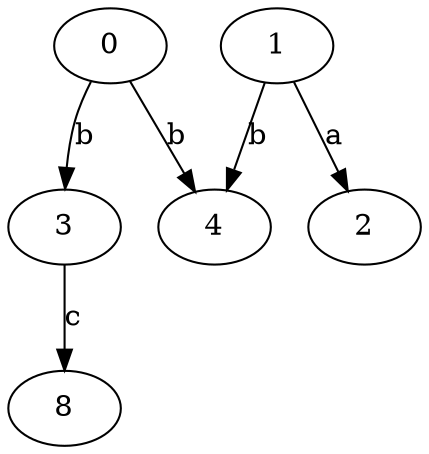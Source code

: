 strict digraph  {
0;
1;
2;
3;
4;
8;
0 -> 3  [label=b];
0 -> 4  [label=b];
1 -> 2  [label=a];
1 -> 4  [label=b];
3 -> 8  [label=c];
}
